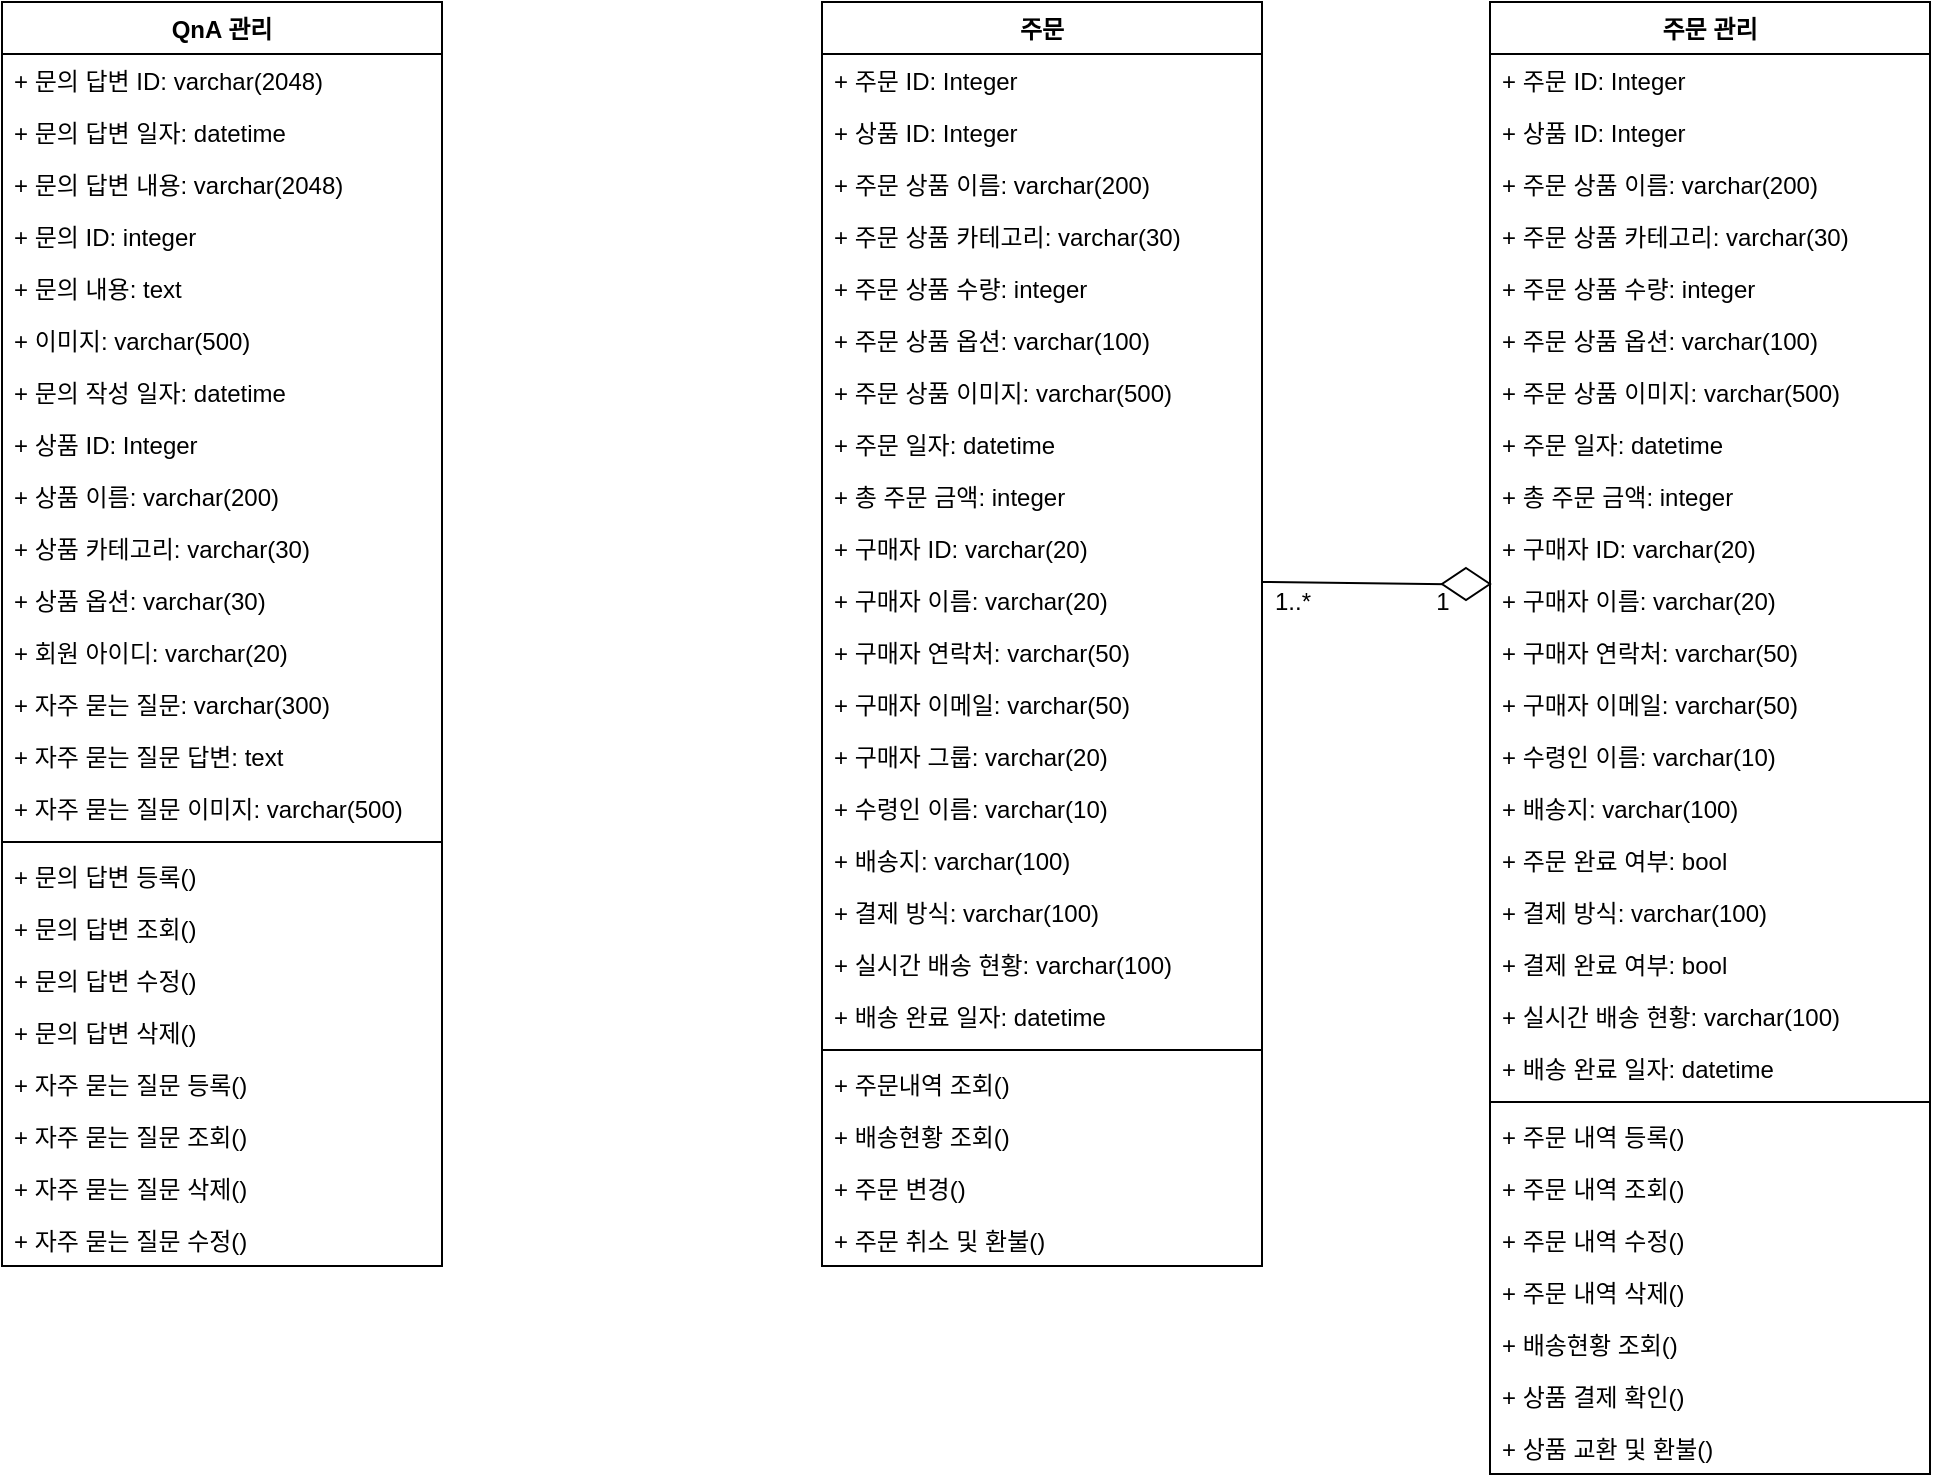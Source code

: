 <mxfile version="18.1.1" type="github">
  <diagram id="Re03vAp0vsInOCd_AFoT" name="Page-1">
    <mxGraphModel dx="480" dy="2070" grid="1" gridSize="10" guides="1" tooltips="1" connect="1" arrows="1" fold="1" page="1" pageScale="1" pageWidth="827" pageHeight="1169" math="0" shadow="0">
      <root>
        <mxCell id="0" />
        <mxCell id="1" parent="0" />
        <mxCell id="PdBYYJ3HHPQtyADfa3vJ-1" value="QnA 관리" style="swimlane;fontStyle=1;align=center;verticalAlign=top;childLayout=stackLayout;horizontal=1;startSize=26;horizontalStack=0;resizeParent=1;resizeParentMax=0;resizeLast=0;collapsible=1;marginBottom=0;" vertex="1" parent="1">
          <mxGeometry x="910" y="-920" width="220" height="632" as="geometry" />
        </mxCell>
        <mxCell id="PdBYYJ3HHPQtyADfa3vJ-173" value="+ 문의 답변 ID: varchar(2048)" style="text;strokeColor=none;fillColor=none;align=left;verticalAlign=top;spacingLeft=4;spacingRight=4;overflow=hidden;rotatable=0;points=[[0,0.5],[1,0.5]];portConstraint=eastwest;" vertex="1" parent="PdBYYJ3HHPQtyADfa3vJ-1">
          <mxGeometry y="26" width="220" height="26" as="geometry" />
        </mxCell>
        <mxCell id="PdBYYJ3HHPQtyADfa3vJ-10" value="+ 문의 답변 일자: datetime" style="text;strokeColor=none;fillColor=none;align=left;verticalAlign=top;spacingLeft=4;spacingRight=4;overflow=hidden;rotatable=0;points=[[0,0.5],[1,0.5]];portConstraint=eastwest;" vertex="1" parent="PdBYYJ3HHPQtyADfa3vJ-1">
          <mxGeometry y="52" width="220" height="26" as="geometry" />
        </mxCell>
        <mxCell id="PdBYYJ3HHPQtyADfa3vJ-9" value="+ 문의 답변 내용: varchar(2048)" style="text;strokeColor=none;fillColor=none;align=left;verticalAlign=top;spacingLeft=4;spacingRight=4;overflow=hidden;rotatable=0;points=[[0,0.5],[1,0.5]];portConstraint=eastwest;" vertex="1" parent="PdBYYJ3HHPQtyADfa3vJ-1">
          <mxGeometry y="78" width="220" height="26" as="geometry" />
        </mxCell>
        <mxCell id="PdBYYJ3HHPQtyADfa3vJ-172" value="+ 문의 ID: integer" style="text;strokeColor=none;fillColor=none;align=left;verticalAlign=top;spacingLeft=4;spacingRight=4;overflow=hidden;rotatable=0;points=[[0,0.5],[1,0.5]];portConstraint=eastwest;" vertex="1" parent="PdBYYJ3HHPQtyADfa3vJ-1">
          <mxGeometry y="104" width="220" height="26" as="geometry" />
        </mxCell>
        <mxCell id="PdBYYJ3HHPQtyADfa3vJ-6" value="+ 문의 내용: text" style="text;strokeColor=none;fillColor=none;align=left;verticalAlign=top;spacingLeft=4;spacingRight=4;overflow=hidden;rotatable=0;points=[[0,0.5],[1,0.5]];portConstraint=eastwest;" vertex="1" parent="PdBYYJ3HHPQtyADfa3vJ-1">
          <mxGeometry y="130" width="220" height="26" as="geometry" />
        </mxCell>
        <mxCell id="PdBYYJ3HHPQtyADfa3vJ-7" value="+ 이미지: varchar(500)" style="text;strokeColor=none;fillColor=none;align=left;verticalAlign=top;spacingLeft=4;spacingRight=4;overflow=hidden;rotatable=0;points=[[0,0.5],[1,0.5]];portConstraint=eastwest;" vertex="1" parent="PdBYYJ3HHPQtyADfa3vJ-1">
          <mxGeometry y="156" width="220" height="26" as="geometry" />
        </mxCell>
        <mxCell id="PdBYYJ3HHPQtyADfa3vJ-8" value="+ 문의 작성 일자: datetime" style="text;strokeColor=none;fillColor=none;align=left;verticalAlign=top;spacingLeft=4;spacingRight=4;overflow=hidden;rotatable=0;points=[[0,0.5],[1,0.5]];portConstraint=eastwest;" vertex="1" parent="PdBYYJ3HHPQtyADfa3vJ-1">
          <mxGeometry y="182" width="220" height="26" as="geometry" />
        </mxCell>
        <mxCell id="PdBYYJ3HHPQtyADfa3vJ-2" value="+ 상품 ID: Integer" style="text;strokeColor=none;fillColor=none;align=left;verticalAlign=top;spacingLeft=4;spacingRight=4;overflow=hidden;rotatable=0;points=[[0,0.5],[1,0.5]];portConstraint=eastwest;" vertex="1" parent="PdBYYJ3HHPQtyADfa3vJ-1">
          <mxGeometry y="208" width="220" height="26" as="geometry" />
        </mxCell>
        <mxCell id="PdBYYJ3HHPQtyADfa3vJ-3" value="+ 상품 이름: varchar(200)" style="text;strokeColor=none;fillColor=none;align=left;verticalAlign=top;spacingLeft=4;spacingRight=4;overflow=hidden;rotatable=0;points=[[0,0.5],[1,0.5]];portConstraint=eastwest;" vertex="1" parent="PdBYYJ3HHPQtyADfa3vJ-1">
          <mxGeometry y="234" width="220" height="26" as="geometry" />
        </mxCell>
        <mxCell id="PdBYYJ3HHPQtyADfa3vJ-39" value="+ 상품 카테고리: varchar(30)" style="text;strokeColor=none;fillColor=none;align=left;verticalAlign=top;spacingLeft=4;spacingRight=4;overflow=hidden;rotatable=0;points=[[0,0.5],[1,0.5]];portConstraint=eastwest;" vertex="1" parent="PdBYYJ3HHPQtyADfa3vJ-1">
          <mxGeometry y="260" width="220" height="26" as="geometry" />
        </mxCell>
        <mxCell id="PdBYYJ3HHPQtyADfa3vJ-174" value="+ 상품 옵션: varchar(30)" style="text;strokeColor=none;fillColor=none;align=left;verticalAlign=top;spacingLeft=4;spacingRight=4;overflow=hidden;rotatable=0;points=[[0,0.5],[1,0.5]];portConstraint=eastwest;" vertex="1" parent="PdBYYJ3HHPQtyADfa3vJ-1">
          <mxGeometry y="286" width="220" height="26" as="geometry" />
        </mxCell>
        <mxCell id="PdBYYJ3HHPQtyADfa3vJ-4" value="+ 회원 아이디: varchar(20)" style="text;strokeColor=none;fillColor=none;align=left;verticalAlign=top;spacingLeft=4;spacingRight=4;overflow=hidden;rotatable=0;points=[[0,0.5],[1,0.5]];portConstraint=eastwest;" vertex="1" parent="PdBYYJ3HHPQtyADfa3vJ-1">
          <mxGeometry y="312" width="220" height="26" as="geometry" />
        </mxCell>
        <mxCell id="PdBYYJ3HHPQtyADfa3vJ-28" value="+ 자주 묻는 질문: varchar(300)" style="text;strokeColor=none;fillColor=none;align=left;verticalAlign=top;spacingLeft=4;spacingRight=4;overflow=hidden;rotatable=0;points=[[0,0.5],[1,0.5]];portConstraint=eastwest;" vertex="1" parent="PdBYYJ3HHPQtyADfa3vJ-1">
          <mxGeometry y="338" width="220" height="26" as="geometry" />
        </mxCell>
        <mxCell id="PdBYYJ3HHPQtyADfa3vJ-29" value="+ 자주 묻는 질문 답변: text" style="text;strokeColor=none;fillColor=none;align=left;verticalAlign=top;spacingLeft=4;spacingRight=4;overflow=hidden;rotatable=0;points=[[0,0.5],[1,0.5]];portConstraint=eastwest;" vertex="1" parent="PdBYYJ3HHPQtyADfa3vJ-1">
          <mxGeometry y="364" width="220" height="26" as="geometry" />
        </mxCell>
        <mxCell id="PdBYYJ3HHPQtyADfa3vJ-38" value="+ 자주 묻는 질문 이미지: varchar(500)" style="text;strokeColor=none;fillColor=none;align=left;verticalAlign=top;spacingLeft=4;spacingRight=4;overflow=hidden;rotatable=0;points=[[0,0.5],[1,0.5]];portConstraint=eastwest;" vertex="1" parent="PdBYYJ3HHPQtyADfa3vJ-1">
          <mxGeometry y="390" width="220" height="26" as="geometry" />
        </mxCell>
        <mxCell id="PdBYYJ3HHPQtyADfa3vJ-11" value="" style="line;strokeWidth=1;fillColor=none;align=left;verticalAlign=middle;spacingTop=-1;spacingLeft=3;spacingRight=3;rotatable=0;labelPosition=right;points=[];portConstraint=eastwest;" vertex="1" parent="PdBYYJ3HHPQtyADfa3vJ-1">
          <mxGeometry y="416" width="220" height="8" as="geometry" />
        </mxCell>
        <mxCell id="PdBYYJ3HHPQtyADfa3vJ-12" value="+ 문의 답변 등록()" style="text;strokeColor=none;fillColor=none;align=left;verticalAlign=top;spacingLeft=4;spacingRight=4;overflow=hidden;rotatable=0;points=[[0,0.5],[1,0.5]];portConstraint=eastwest;" vertex="1" parent="PdBYYJ3HHPQtyADfa3vJ-1">
          <mxGeometry y="424" width="220" height="26" as="geometry" />
        </mxCell>
        <mxCell id="PdBYYJ3HHPQtyADfa3vJ-13" value="+ 문의 답변 조회()" style="text;strokeColor=none;fillColor=none;align=left;verticalAlign=top;spacingLeft=4;spacingRight=4;overflow=hidden;rotatable=0;points=[[0,0.5],[1,0.5]];portConstraint=eastwest;" vertex="1" parent="PdBYYJ3HHPQtyADfa3vJ-1">
          <mxGeometry y="450" width="220" height="26" as="geometry" />
        </mxCell>
        <mxCell id="PdBYYJ3HHPQtyADfa3vJ-14" value="+ 문의 답변 수정()" style="text;strokeColor=none;fillColor=none;align=left;verticalAlign=top;spacingLeft=4;spacingRight=4;overflow=hidden;rotatable=0;points=[[0,0.5],[1,0.5]];portConstraint=eastwest;" vertex="1" parent="PdBYYJ3HHPQtyADfa3vJ-1">
          <mxGeometry y="476" width="220" height="26" as="geometry" />
        </mxCell>
        <mxCell id="PdBYYJ3HHPQtyADfa3vJ-15" value="+ 문의 답변 삭제()" style="text;strokeColor=none;fillColor=none;align=left;verticalAlign=top;spacingLeft=4;spacingRight=4;overflow=hidden;rotatable=0;points=[[0,0.5],[1,0.5]];portConstraint=eastwest;" vertex="1" parent="PdBYYJ3HHPQtyADfa3vJ-1">
          <mxGeometry y="502" width="220" height="26" as="geometry" />
        </mxCell>
        <mxCell id="PdBYYJ3HHPQtyADfa3vJ-20" value="+ 자주 묻는 질문 등록()" style="text;strokeColor=none;fillColor=none;align=left;verticalAlign=top;spacingLeft=4;spacingRight=4;overflow=hidden;rotatable=0;points=[[0,0.5],[1,0.5]];portConstraint=eastwest;" vertex="1" parent="PdBYYJ3HHPQtyADfa3vJ-1">
          <mxGeometry y="528" width="220" height="26" as="geometry" />
        </mxCell>
        <mxCell id="PdBYYJ3HHPQtyADfa3vJ-21" value="+ 자주 묻는 질문 조회()" style="text;strokeColor=none;fillColor=none;align=left;verticalAlign=top;spacingLeft=4;spacingRight=4;overflow=hidden;rotatable=0;points=[[0,0.5],[1,0.5]];portConstraint=eastwest;" vertex="1" parent="PdBYYJ3HHPQtyADfa3vJ-1">
          <mxGeometry y="554" width="220" height="26" as="geometry" />
        </mxCell>
        <mxCell id="PdBYYJ3HHPQtyADfa3vJ-23" value="+ 자주 묻는 질문 삭제()" style="text;strokeColor=none;fillColor=none;align=left;verticalAlign=top;spacingLeft=4;spacingRight=4;overflow=hidden;rotatable=0;points=[[0,0.5],[1,0.5]];portConstraint=eastwest;" vertex="1" parent="PdBYYJ3HHPQtyADfa3vJ-1">
          <mxGeometry y="580" width="220" height="26" as="geometry" />
        </mxCell>
        <mxCell id="PdBYYJ3HHPQtyADfa3vJ-22" value="+ 자주 묻는 질문 수정()" style="text;strokeColor=none;fillColor=none;align=left;verticalAlign=top;spacingLeft=4;spacingRight=4;overflow=hidden;rotatable=0;points=[[0,0.5],[1,0.5]];portConstraint=eastwest;" vertex="1" parent="PdBYYJ3HHPQtyADfa3vJ-1">
          <mxGeometry y="606" width="220" height="26" as="geometry" />
        </mxCell>
        <mxCell id="PdBYYJ3HHPQtyADfa3vJ-41" value="주문" style="swimlane;fontStyle=1;align=center;verticalAlign=top;childLayout=stackLayout;horizontal=1;startSize=26;horizontalStack=0;resizeParent=1;resizeParentMax=0;resizeLast=0;collapsible=1;marginBottom=0;" vertex="1" parent="1">
          <mxGeometry x="1320" y="-920" width="220" height="632" as="geometry" />
        </mxCell>
        <mxCell id="PdBYYJ3HHPQtyADfa3vJ-42" value="+ 주문 ID: Integer" style="text;strokeColor=none;fillColor=none;align=left;verticalAlign=top;spacingLeft=4;spacingRight=4;overflow=hidden;rotatable=0;points=[[0,0.5],[1,0.5]];portConstraint=eastwest;" vertex="1" parent="PdBYYJ3HHPQtyADfa3vJ-41">
          <mxGeometry y="26" width="220" height="26" as="geometry" />
        </mxCell>
        <mxCell id="PdBYYJ3HHPQtyADfa3vJ-160" value="+ 상품 ID: Integer" style="text;strokeColor=none;fillColor=none;align=left;verticalAlign=top;spacingLeft=4;spacingRight=4;overflow=hidden;rotatable=0;points=[[0,0.5],[1,0.5]];portConstraint=eastwest;" vertex="1" parent="PdBYYJ3HHPQtyADfa3vJ-41">
          <mxGeometry y="52" width="220" height="26" as="geometry" />
        </mxCell>
        <mxCell id="PdBYYJ3HHPQtyADfa3vJ-43" value="+ 주문 상품 이름: varchar(200)" style="text;strokeColor=none;fillColor=none;align=left;verticalAlign=top;spacingLeft=4;spacingRight=4;overflow=hidden;rotatable=0;points=[[0,0.5],[1,0.5]];portConstraint=eastwest;" vertex="1" parent="PdBYYJ3HHPQtyADfa3vJ-41">
          <mxGeometry y="78" width="220" height="26" as="geometry" />
        </mxCell>
        <mxCell id="PdBYYJ3HHPQtyADfa3vJ-44" value="+ 주문 상품 카테고리: varchar(30)" style="text;strokeColor=none;fillColor=none;align=left;verticalAlign=top;spacingLeft=4;spacingRight=4;overflow=hidden;rotatable=0;points=[[0,0.5],[1,0.5]];portConstraint=eastwest;" vertex="1" parent="PdBYYJ3HHPQtyADfa3vJ-41">
          <mxGeometry y="104" width="220" height="26" as="geometry" />
        </mxCell>
        <mxCell id="PdBYYJ3HHPQtyADfa3vJ-85" value="+ 주문 상품 수량: integer" style="text;strokeColor=none;fillColor=none;align=left;verticalAlign=top;spacingLeft=4;spacingRight=4;overflow=hidden;rotatable=0;points=[[0,0.5],[1,0.5]];portConstraint=eastwest;" vertex="1" parent="PdBYYJ3HHPQtyADfa3vJ-41">
          <mxGeometry y="130" width="220" height="26" as="geometry" />
        </mxCell>
        <mxCell id="PdBYYJ3HHPQtyADfa3vJ-86" value="+ 주문 상품 옵션: varchar(100)" style="text;strokeColor=none;fillColor=none;align=left;verticalAlign=top;spacingLeft=4;spacingRight=4;overflow=hidden;rotatable=0;points=[[0,0.5],[1,0.5]];portConstraint=eastwest;" vertex="1" parent="PdBYYJ3HHPQtyADfa3vJ-41">
          <mxGeometry y="156" width="220" height="26" as="geometry" />
        </mxCell>
        <mxCell id="PdBYYJ3HHPQtyADfa3vJ-47" value="+ 주문 상품 이미지: varchar(500)" style="text;strokeColor=none;fillColor=none;align=left;verticalAlign=top;spacingLeft=4;spacingRight=4;overflow=hidden;rotatable=0;points=[[0,0.5],[1,0.5]];portConstraint=eastwest;" vertex="1" parent="PdBYYJ3HHPQtyADfa3vJ-41">
          <mxGeometry y="182" width="220" height="26" as="geometry" />
        </mxCell>
        <mxCell id="PdBYYJ3HHPQtyADfa3vJ-87" value="+ 주문 일자: datetime" style="text;strokeColor=none;fillColor=none;align=left;verticalAlign=top;spacingLeft=4;spacingRight=4;overflow=hidden;rotatable=0;points=[[0,0.5],[1,0.5]];portConstraint=eastwest;" vertex="1" parent="PdBYYJ3HHPQtyADfa3vJ-41">
          <mxGeometry y="208" width="220" height="26" as="geometry" />
        </mxCell>
        <mxCell id="PdBYYJ3HHPQtyADfa3vJ-99" value="+ 총 주문 금액: integer" style="text;strokeColor=none;fillColor=none;align=left;verticalAlign=top;spacingLeft=4;spacingRight=4;overflow=hidden;rotatable=0;points=[[0,0.5],[1,0.5]];portConstraint=eastwest;" vertex="1" parent="PdBYYJ3HHPQtyADfa3vJ-41">
          <mxGeometry y="234" width="220" height="26" as="geometry" />
        </mxCell>
        <mxCell id="PdBYYJ3HHPQtyADfa3vJ-45" value="+ 구매자 ID: varchar(20)" style="text;strokeColor=none;fillColor=none;align=left;verticalAlign=top;spacingLeft=4;spacingRight=4;overflow=hidden;rotatable=0;points=[[0,0.5],[1,0.5]];portConstraint=eastwest;" vertex="1" parent="PdBYYJ3HHPQtyADfa3vJ-41">
          <mxGeometry y="260" width="220" height="26" as="geometry" />
        </mxCell>
        <mxCell id="PdBYYJ3HHPQtyADfa3vJ-98" value="+ 구매자 이름: varchar(20)" style="text;strokeColor=none;fillColor=none;align=left;verticalAlign=top;spacingLeft=4;spacingRight=4;overflow=hidden;rotatable=0;points=[[0,0.5],[1,0.5]];portConstraint=eastwest;" vertex="1" parent="PdBYYJ3HHPQtyADfa3vJ-41">
          <mxGeometry y="286" width="220" height="26" as="geometry" />
        </mxCell>
        <mxCell id="PdBYYJ3HHPQtyADfa3vJ-90" value="+ 구매자 연락처: varchar(50)" style="text;strokeColor=none;fillColor=none;align=left;verticalAlign=top;spacingLeft=4;spacingRight=4;overflow=hidden;rotatable=0;points=[[0,0.5],[1,0.5]];portConstraint=eastwest;" vertex="1" parent="PdBYYJ3HHPQtyADfa3vJ-41">
          <mxGeometry y="312" width="220" height="26" as="geometry" />
        </mxCell>
        <mxCell id="PdBYYJ3HHPQtyADfa3vJ-92" value="+ 구매자 이메일: varchar(50)" style="text;strokeColor=none;fillColor=none;align=left;verticalAlign=top;spacingLeft=4;spacingRight=4;overflow=hidden;rotatable=0;points=[[0,0.5],[1,0.5]];portConstraint=eastwest;" vertex="1" parent="PdBYYJ3HHPQtyADfa3vJ-41">
          <mxGeometry y="338" width="220" height="26" as="geometry" />
        </mxCell>
        <mxCell id="PdBYYJ3HHPQtyADfa3vJ-159" value="+ 구매자 그룹: varchar(20)" style="text;strokeColor=none;fillColor=none;align=left;verticalAlign=top;spacingLeft=4;spacingRight=4;overflow=hidden;rotatable=0;points=[[0,0.5],[1,0.5]];portConstraint=eastwest;" vertex="1" parent="PdBYYJ3HHPQtyADfa3vJ-41">
          <mxGeometry y="364" width="220" height="26" as="geometry" />
        </mxCell>
        <mxCell id="PdBYYJ3HHPQtyADfa3vJ-88" value="+ 수령인 이름: varchar(10)&#xa;" style="text;strokeColor=none;fillColor=none;align=left;verticalAlign=top;spacingLeft=4;spacingRight=4;overflow=hidden;rotatable=0;points=[[0,0.5],[1,0.5]];portConstraint=eastwest;" vertex="1" parent="PdBYYJ3HHPQtyADfa3vJ-41">
          <mxGeometry y="390" width="220" height="26" as="geometry" />
        </mxCell>
        <mxCell id="PdBYYJ3HHPQtyADfa3vJ-93" value="+ 배송지: varchar(100)" style="text;strokeColor=none;fillColor=none;align=left;verticalAlign=top;spacingLeft=4;spacingRight=4;overflow=hidden;rotatable=0;points=[[0,0.5],[1,0.5]];portConstraint=eastwest;" vertex="1" parent="PdBYYJ3HHPQtyADfa3vJ-41">
          <mxGeometry y="416" width="220" height="26" as="geometry" />
        </mxCell>
        <mxCell id="PdBYYJ3HHPQtyADfa3vJ-94" value="+ 결제 방식: varchar(100)" style="text;strokeColor=none;fillColor=none;align=left;verticalAlign=top;spacingLeft=4;spacingRight=4;overflow=hidden;rotatable=0;points=[[0,0.5],[1,0.5]];portConstraint=eastwest;" vertex="1" parent="PdBYYJ3HHPQtyADfa3vJ-41">
          <mxGeometry y="442" width="220" height="26" as="geometry" />
        </mxCell>
        <mxCell id="PdBYYJ3HHPQtyADfa3vJ-96" value="+ 실시간 배송 현황: varchar(100)" style="text;strokeColor=none;fillColor=none;align=left;verticalAlign=top;spacingLeft=4;spacingRight=4;overflow=hidden;rotatable=0;points=[[0,0.5],[1,0.5]];portConstraint=eastwest;" vertex="1" parent="PdBYYJ3HHPQtyADfa3vJ-41">
          <mxGeometry y="468" width="220" height="26" as="geometry" />
        </mxCell>
        <mxCell id="PdBYYJ3HHPQtyADfa3vJ-162" value="+ 배송 완료 일자: datetime" style="text;strokeColor=none;fillColor=none;align=left;verticalAlign=top;spacingLeft=4;spacingRight=4;overflow=hidden;rotatable=0;points=[[0,0.5],[1,0.5]];portConstraint=eastwest;" vertex="1" parent="PdBYYJ3HHPQtyADfa3vJ-41">
          <mxGeometry y="494" width="220" height="26" as="geometry" />
        </mxCell>
        <mxCell id="PdBYYJ3HHPQtyADfa3vJ-54" value="" style="line;strokeWidth=1;fillColor=none;align=left;verticalAlign=middle;spacingTop=-1;spacingLeft=3;spacingRight=3;rotatable=0;labelPosition=right;points=[];portConstraint=eastwest;" vertex="1" parent="PdBYYJ3HHPQtyADfa3vJ-41">
          <mxGeometry y="520" width="220" height="8" as="geometry" />
        </mxCell>
        <mxCell id="PdBYYJ3HHPQtyADfa3vJ-55" value="+ 주문내역 조회()" style="text;strokeColor=none;fillColor=none;align=left;verticalAlign=top;spacingLeft=4;spacingRight=4;overflow=hidden;rotatable=0;points=[[0,0.5],[1,0.5]];portConstraint=eastwest;" vertex="1" parent="PdBYYJ3HHPQtyADfa3vJ-41">
          <mxGeometry y="528" width="220" height="26" as="geometry" />
        </mxCell>
        <mxCell id="PdBYYJ3HHPQtyADfa3vJ-56" value="+ 배송현황 조회()" style="text;strokeColor=none;fillColor=none;align=left;verticalAlign=top;spacingLeft=4;spacingRight=4;overflow=hidden;rotatable=0;points=[[0,0.5],[1,0.5]];portConstraint=eastwest;" vertex="1" parent="PdBYYJ3HHPQtyADfa3vJ-41">
          <mxGeometry y="554" width="220" height="26" as="geometry" />
        </mxCell>
        <mxCell id="PdBYYJ3HHPQtyADfa3vJ-100" value="+ 주문 변경()" style="text;strokeColor=none;fillColor=none;align=left;verticalAlign=top;spacingLeft=4;spacingRight=4;overflow=hidden;rotatable=0;points=[[0,0.5],[1,0.5]];portConstraint=eastwest;" vertex="1" parent="PdBYYJ3HHPQtyADfa3vJ-41">
          <mxGeometry y="580" width="220" height="26" as="geometry" />
        </mxCell>
        <mxCell id="PdBYYJ3HHPQtyADfa3vJ-57" value="+ 주문 취소 및 환불()" style="text;strokeColor=none;fillColor=none;align=left;verticalAlign=top;spacingLeft=4;spacingRight=4;overflow=hidden;rotatable=0;points=[[0,0.5],[1,0.5]];portConstraint=eastwest;" vertex="1" parent="PdBYYJ3HHPQtyADfa3vJ-41">
          <mxGeometry y="606" width="220" height="26" as="geometry" />
        </mxCell>
        <mxCell id="PdBYYJ3HHPQtyADfa3vJ-63" value="주문 관리" style="swimlane;fontStyle=1;align=center;verticalAlign=top;childLayout=stackLayout;horizontal=1;startSize=26;horizontalStack=0;resizeParent=1;resizeParentMax=0;resizeLast=0;collapsible=1;marginBottom=0;" vertex="1" parent="1">
          <mxGeometry x="1654" y="-920" width="220" height="736" as="geometry" />
        </mxCell>
        <mxCell id="PdBYYJ3HHPQtyADfa3vJ-140" value="+ 주문 ID: Integer" style="text;strokeColor=none;fillColor=none;align=left;verticalAlign=top;spacingLeft=4;spacingRight=4;overflow=hidden;rotatable=0;points=[[0,0.5],[1,0.5]];portConstraint=eastwest;" vertex="1" parent="PdBYYJ3HHPQtyADfa3vJ-63">
          <mxGeometry y="26" width="220" height="26" as="geometry" />
        </mxCell>
        <mxCell id="PdBYYJ3HHPQtyADfa3vJ-161" value="+ 상품 ID: Integer" style="text;strokeColor=none;fillColor=none;align=left;verticalAlign=top;spacingLeft=4;spacingRight=4;overflow=hidden;rotatable=0;points=[[0,0.5],[1,0.5]];portConstraint=eastwest;" vertex="1" parent="PdBYYJ3HHPQtyADfa3vJ-63">
          <mxGeometry y="52" width="220" height="26" as="geometry" />
        </mxCell>
        <mxCell id="PdBYYJ3HHPQtyADfa3vJ-141" value="+ 주문 상품 이름: varchar(200)" style="text;strokeColor=none;fillColor=none;align=left;verticalAlign=top;spacingLeft=4;spacingRight=4;overflow=hidden;rotatable=0;points=[[0,0.5],[1,0.5]];portConstraint=eastwest;" vertex="1" parent="PdBYYJ3HHPQtyADfa3vJ-63">
          <mxGeometry y="78" width="220" height="26" as="geometry" />
        </mxCell>
        <mxCell id="PdBYYJ3HHPQtyADfa3vJ-143" value="+ 주문 상품 카테고리: varchar(30)" style="text;strokeColor=none;fillColor=none;align=left;verticalAlign=top;spacingLeft=4;spacingRight=4;overflow=hidden;rotatable=0;points=[[0,0.5],[1,0.5]];portConstraint=eastwest;" vertex="1" parent="PdBYYJ3HHPQtyADfa3vJ-63">
          <mxGeometry y="104" width="220" height="26" as="geometry" />
        </mxCell>
        <mxCell id="PdBYYJ3HHPQtyADfa3vJ-144" value="+ 주문 상품 수량: integer" style="text;strokeColor=none;fillColor=none;align=left;verticalAlign=top;spacingLeft=4;spacingRight=4;overflow=hidden;rotatable=0;points=[[0,0.5],[1,0.5]];portConstraint=eastwest;" vertex="1" parent="PdBYYJ3HHPQtyADfa3vJ-63">
          <mxGeometry y="130" width="220" height="26" as="geometry" />
        </mxCell>
        <mxCell id="PdBYYJ3HHPQtyADfa3vJ-145" value="+ 주문 상품 옵션: varchar(100)" style="text;strokeColor=none;fillColor=none;align=left;verticalAlign=top;spacingLeft=4;spacingRight=4;overflow=hidden;rotatable=0;points=[[0,0.5],[1,0.5]];portConstraint=eastwest;" vertex="1" parent="PdBYYJ3HHPQtyADfa3vJ-63">
          <mxGeometry y="156" width="220" height="26" as="geometry" />
        </mxCell>
        <mxCell id="PdBYYJ3HHPQtyADfa3vJ-146" value="+ 주문 상품 이미지: varchar(500)" style="text;strokeColor=none;fillColor=none;align=left;verticalAlign=top;spacingLeft=4;spacingRight=4;overflow=hidden;rotatable=0;points=[[0,0.5],[1,0.5]];portConstraint=eastwest;" vertex="1" parent="PdBYYJ3HHPQtyADfa3vJ-63">
          <mxGeometry y="182" width="220" height="26" as="geometry" />
        </mxCell>
        <mxCell id="PdBYYJ3HHPQtyADfa3vJ-142" value="+ 주문 일자: datetime" style="text;strokeColor=none;fillColor=none;align=left;verticalAlign=top;spacingLeft=4;spacingRight=4;overflow=hidden;rotatable=0;points=[[0,0.5],[1,0.5]];portConstraint=eastwest;" vertex="1" parent="PdBYYJ3HHPQtyADfa3vJ-63">
          <mxGeometry y="208" width="220" height="26" as="geometry" />
        </mxCell>
        <mxCell id="PdBYYJ3HHPQtyADfa3vJ-147" value="+ 총 주문 금액: integer" style="text;strokeColor=none;fillColor=none;align=left;verticalAlign=top;spacingLeft=4;spacingRight=4;overflow=hidden;rotatable=0;points=[[0,0.5],[1,0.5]];portConstraint=eastwest;" vertex="1" parent="PdBYYJ3HHPQtyADfa3vJ-63">
          <mxGeometry y="234" width="220" height="26" as="geometry" />
        </mxCell>
        <mxCell id="PdBYYJ3HHPQtyADfa3vJ-148" value="+ 구매자 ID: varchar(20)" style="text;strokeColor=none;fillColor=none;align=left;verticalAlign=top;spacingLeft=4;spacingRight=4;overflow=hidden;rotatable=0;points=[[0,0.5],[1,0.5]];portConstraint=eastwest;" vertex="1" parent="PdBYYJ3HHPQtyADfa3vJ-63">
          <mxGeometry y="260" width="220" height="26" as="geometry" />
        </mxCell>
        <mxCell id="PdBYYJ3HHPQtyADfa3vJ-149" value="+ 구매자 이름: varchar(20)" style="text;strokeColor=none;fillColor=none;align=left;verticalAlign=top;spacingLeft=4;spacingRight=4;overflow=hidden;rotatable=0;points=[[0,0.5],[1,0.5]];portConstraint=eastwest;" vertex="1" parent="PdBYYJ3HHPQtyADfa3vJ-63">
          <mxGeometry y="286" width="220" height="26" as="geometry" />
        </mxCell>
        <mxCell id="PdBYYJ3HHPQtyADfa3vJ-150" value="+ 구매자 연락처: varchar(50)" style="text;strokeColor=none;fillColor=none;align=left;verticalAlign=top;spacingLeft=4;spacingRight=4;overflow=hidden;rotatable=0;points=[[0,0.5],[1,0.5]];portConstraint=eastwest;" vertex="1" parent="PdBYYJ3HHPQtyADfa3vJ-63">
          <mxGeometry y="312" width="220" height="26" as="geometry" />
        </mxCell>
        <mxCell id="PdBYYJ3HHPQtyADfa3vJ-151" value="+ 구매자 이메일: varchar(50)" style="text;strokeColor=none;fillColor=none;align=left;verticalAlign=top;spacingLeft=4;spacingRight=4;overflow=hidden;rotatable=0;points=[[0,0.5],[1,0.5]];portConstraint=eastwest;" vertex="1" parent="PdBYYJ3HHPQtyADfa3vJ-63">
          <mxGeometry y="338" width="220" height="26" as="geometry" />
        </mxCell>
        <mxCell id="PdBYYJ3HHPQtyADfa3vJ-152" value="+ 수령인 이름: varchar(10)&#xa;" style="text;strokeColor=none;fillColor=none;align=left;verticalAlign=top;spacingLeft=4;spacingRight=4;overflow=hidden;rotatable=0;points=[[0,0.5],[1,0.5]];portConstraint=eastwest;" vertex="1" parent="PdBYYJ3HHPQtyADfa3vJ-63">
          <mxGeometry y="364" width="220" height="26" as="geometry" />
        </mxCell>
        <mxCell id="PdBYYJ3HHPQtyADfa3vJ-153" value="+ 배송지: varchar(100)" style="text;strokeColor=none;fillColor=none;align=left;verticalAlign=top;spacingLeft=4;spacingRight=4;overflow=hidden;rotatable=0;points=[[0,0.5],[1,0.5]];portConstraint=eastwest;" vertex="1" parent="PdBYYJ3HHPQtyADfa3vJ-63">
          <mxGeometry y="390" width="220" height="26" as="geometry" />
        </mxCell>
        <mxCell id="PdBYYJ3HHPQtyADfa3vJ-154" value="+ 주문 완료 여부: bool" style="text;strokeColor=none;fillColor=none;align=left;verticalAlign=top;spacingLeft=4;spacingRight=4;overflow=hidden;rotatable=0;points=[[0,0.5],[1,0.5]];portConstraint=eastwest;" vertex="1" parent="PdBYYJ3HHPQtyADfa3vJ-63">
          <mxGeometry y="416" width="220" height="26" as="geometry" />
        </mxCell>
        <mxCell id="PdBYYJ3HHPQtyADfa3vJ-155" value="+ 결제 방식: varchar(100)" style="text;strokeColor=none;fillColor=none;align=left;verticalAlign=top;spacingLeft=4;spacingRight=4;overflow=hidden;rotatable=0;points=[[0,0.5],[1,0.5]];portConstraint=eastwest;" vertex="1" parent="PdBYYJ3HHPQtyADfa3vJ-63">
          <mxGeometry y="442" width="220" height="26" as="geometry" />
        </mxCell>
        <mxCell id="PdBYYJ3HHPQtyADfa3vJ-156" value="+ 결제 완료 여부: bool" style="text;strokeColor=none;fillColor=none;align=left;verticalAlign=top;spacingLeft=4;spacingRight=4;overflow=hidden;rotatable=0;points=[[0,0.5],[1,0.5]];portConstraint=eastwest;" vertex="1" parent="PdBYYJ3HHPQtyADfa3vJ-63">
          <mxGeometry y="468" width="220" height="26" as="geometry" />
        </mxCell>
        <mxCell id="PdBYYJ3HHPQtyADfa3vJ-157" value="+ 실시간 배송 현황: varchar(100)" style="text;strokeColor=none;fillColor=none;align=left;verticalAlign=top;spacingLeft=4;spacingRight=4;overflow=hidden;rotatable=0;points=[[0,0.5],[1,0.5]];portConstraint=eastwest;" vertex="1" parent="PdBYYJ3HHPQtyADfa3vJ-63">
          <mxGeometry y="494" width="220" height="26" as="geometry" />
        </mxCell>
        <mxCell id="PdBYYJ3HHPQtyADfa3vJ-163" value="+ 배송 완료 일자: datetime" style="text;strokeColor=none;fillColor=none;align=left;verticalAlign=top;spacingLeft=4;spacingRight=4;overflow=hidden;rotatable=0;points=[[0,0.5],[1,0.5]];portConstraint=eastwest;" vertex="1" parent="PdBYYJ3HHPQtyADfa3vJ-63">
          <mxGeometry y="520" width="220" height="26" as="geometry" />
        </mxCell>
        <mxCell id="PdBYYJ3HHPQtyADfa3vJ-76" value="" style="line;strokeWidth=1;fillColor=none;align=left;verticalAlign=middle;spacingTop=-1;spacingLeft=3;spacingRight=3;rotatable=0;labelPosition=right;points=[];portConstraint=eastwest;" vertex="1" parent="PdBYYJ3HHPQtyADfa3vJ-63">
          <mxGeometry y="546" width="220" height="8" as="geometry" />
        </mxCell>
        <mxCell id="PdBYYJ3HHPQtyADfa3vJ-77" value="+ 주문 내역 등록()" style="text;strokeColor=none;fillColor=none;align=left;verticalAlign=top;spacingLeft=4;spacingRight=4;overflow=hidden;rotatable=0;points=[[0,0.5],[1,0.5]];portConstraint=eastwest;" vertex="1" parent="PdBYYJ3HHPQtyADfa3vJ-63">
          <mxGeometry y="554" width="220" height="26" as="geometry" />
        </mxCell>
        <mxCell id="PdBYYJ3HHPQtyADfa3vJ-78" value="+ 주문 내역 조회()" style="text;strokeColor=none;fillColor=none;align=left;verticalAlign=top;spacingLeft=4;spacingRight=4;overflow=hidden;rotatable=0;points=[[0,0.5],[1,0.5]];portConstraint=eastwest;" vertex="1" parent="PdBYYJ3HHPQtyADfa3vJ-63">
          <mxGeometry y="580" width="220" height="26" as="geometry" />
        </mxCell>
        <mxCell id="PdBYYJ3HHPQtyADfa3vJ-79" value="+ 주문 내역 수정()" style="text;strokeColor=none;fillColor=none;align=left;verticalAlign=top;spacingLeft=4;spacingRight=4;overflow=hidden;rotatable=0;points=[[0,0.5],[1,0.5]];portConstraint=eastwest;" vertex="1" parent="PdBYYJ3HHPQtyADfa3vJ-63">
          <mxGeometry y="606" width="220" height="26" as="geometry" />
        </mxCell>
        <mxCell id="PdBYYJ3HHPQtyADfa3vJ-80" value="+ 주문 내역 삭제()" style="text;strokeColor=none;fillColor=none;align=left;verticalAlign=top;spacingLeft=4;spacingRight=4;overflow=hidden;rotatable=0;points=[[0,0.5],[1,0.5]];portConstraint=eastwest;" vertex="1" parent="PdBYYJ3HHPQtyADfa3vJ-63">
          <mxGeometry y="632" width="220" height="26" as="geometry" />
        </mxCell>
        <mxCell id="PdBYYJ3HHPQtyADfa3vJ-81" value="+ 배송현황 조회()" style="text;strokeColor=none;fillColor=none;align=left;verticalAlign=top;spacingLeft=4;spacingRight=4;overflow=hidden;rotatable=0;points=[[0,0.5],[1,0.5]];portConstraint=eastwest;" vertex="1" parent="PdBYYJ3HHPQtyADfa3vJ-63">
          <mxGeometry y="658" width="220" height="26" as="geometry" />
        </mxCell>
        <mxCell id="PdBYYJ3HHPQtyADfa3vJ-82" value="+ 상품 결제 확인()" style="text;strokeColor=none;fillColor=none;align=left;verticalAlign=top;spacingLeft=4;spacingRight=4;overflow=hidden;rotatable=0;points=[[0,0.5],[1,0.5]];portConstraint=eastwest;" vertex="1" parent="PdBYYJ3HHPQtyADfa3vJ-63">
          <mxGeometry y="684" width="220" height="26" as="geometry" />
        </mxCell>
        <mxCell id="PdBYYJ3HHPQtyADfa3vJ-83" value="+ 상품 교환 및 환불()" style="text;strokeColor=none;fillColor=none;align=left;verticalAlign=top;spacingLeft=4;spacingRight=4;overflow=hidden;rotatable=0;points=[[0,0.5],[1,0.5]];portConstraint=eastwest;" vertex="1" parent="PdBYYJ3HHPQtyADfa3vJ-63">
          <mxGeometry y="710" width="220" height="26" as="geometry" />
        </mxCell>
        <mxCell id="PdBYYJ3HHPQtyADfa3vJ-166" value="" style="endArrow=none;html=1;rounded=0;entryX=0.118;entryY=0.508;entryDx=0;entryDy=0;entryPerimeter=0;" edge="1" parent="1" target="PdBYYJ3HHPQtyADfa3vJ-167">
          <mxGeometry width="50" height="50" relative="1" as="geometry">
            <mxPoint x="1540" y="-630" as="sourcePoint" />
            <mxPoint x="1640" y="-630" as="targetPoint" />
          </mxGeometry>
        </mxCell>
        <mxCell id="PdBYYJ3HHPQtyADfa3vJ-167" value="" style="rhombus;whiteSpace=wrap;html=1;" vertex="1" parent="1">
          <mxGeometry x="1630" y="-637" width="24" height="16" as="geometry" />
        </mxCell>
        <mxCell id="PdBYYJ3HHPQtyADfa3vJ-169" value="1..*" style="text;html=1;align=center;verticalAlign=middle;resizable=0;points=[];autosize=1;strokeColor=none;fillColor=none;" vertex="1" parent="1">
          <mxGeometry x="1540" y="-630" width="30" height="20" as="geometry" />
        </mxCell>
        <mxCell id="PdBYYJ3HHPQtyADfa3vJ-170" value="1" style="text;html=1;align=center;verticalAlign=middle;resizable=0;points=[];autosize=1;strokeColor=none;fillColor=none;" vertex="1" parent="1">
          <mxGeometry x="1620" y="-630" width="20" height="20" as="geometry" />
        </mxCell>
      </root>
    </mxGraphModel>
  </diagram>
</mxfile>
